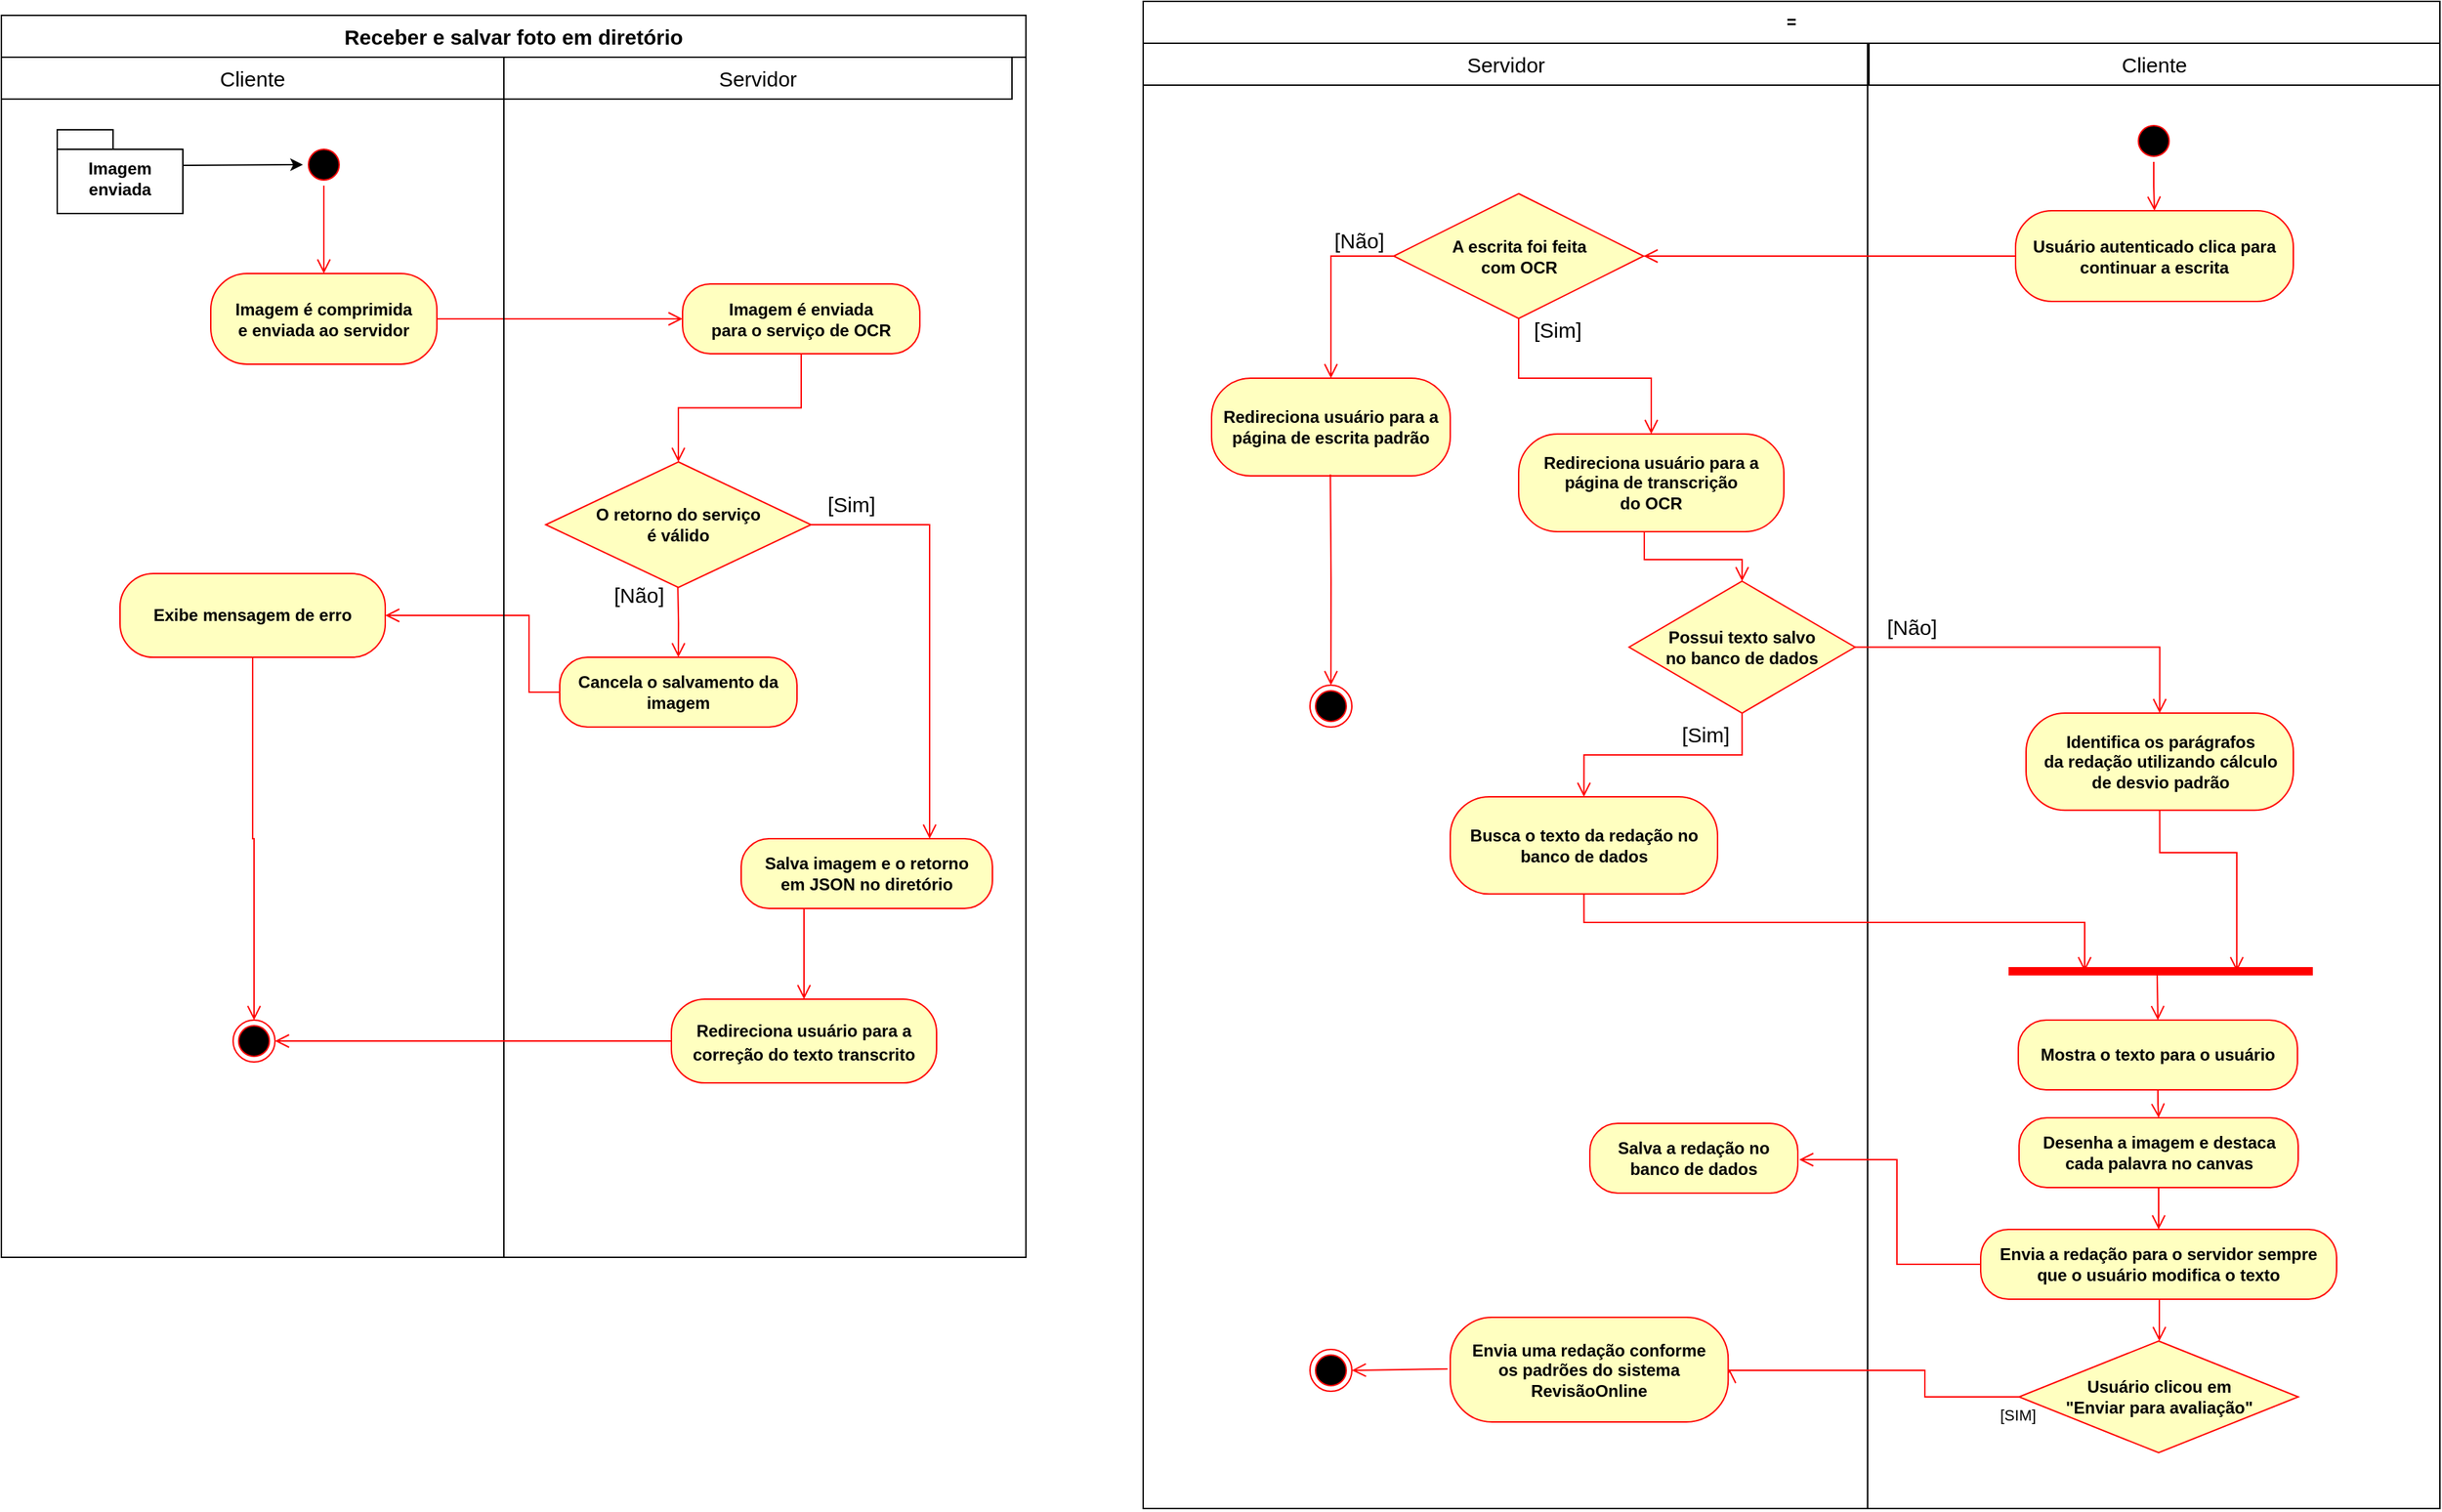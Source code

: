 <mxfile version="24.7.5">
  <diagram name="Page-1" id="BAec64L_Z81vPXz8HiST">
    <mxGraphModel dx="2025" dy="1145" grid="1" gridSize="10" guides="1" tooltips="1" connect="1" arrows="1" fold="1" page="1" pageScale="1" pageWidth="827" pageHeight="1169" math="0" shadow="0">
      <root>
        <mxCell id="0" />
        <mxCell id="1" parent="0" />
        <mxCell id="wz36yzEruvP4x7EnCw-V-7" value="&lt;font style=&quot;font-size: 15px;&quot;&gt;Receber e salvar foto em diretório&lt;/font&gt;" style="swimlane;whiteSpace=wrap;html=1;startSize=30;" parent="1" vertex="1">
          <mxGeometry x="52" y="60" width="734" height="890" as="geometry" />
        </mxCell>
        <mxCell id="wz36yzEruvP4x7EnCw-V-8" value="Imagem enviada " style="shape=folder;fontStyle=1;spacingTop=10;tabWidth=40;tabHeight=14;tabPosition=left;html=1;whiteSpace=wrap;" parent="wz36yzEruvP4x7EnCw-V-7" vertex="1">
          <mxGeometry x="40" y="82" width="90" height="60" as="geometry" />
        </mxCell>
        <mxCell id="wz36yzEruvP4x7EnCw-V-9" value="" style="ellipse;html=1;shape=startState;fillColor=#000000;strokeColor=#ff0000;" parent="wz36yzEruvP4x7EnCw-V-7" vertex="1">
          <mxGeometry x="216" y="92" width="30" height="30" as="geometry" />
        </mxCell>
        <mxCell id="wz36yzEruvP4x7EnCw-V-10" value="" style="edgeStyle=orthogonalEdgeStyle;html=1;verticalAlign=bottom;endArrow=open;endSize=8;strokeColor=#ff0000;rounded=0;" parent="wz36yzEruvP4x7EnCw-V-7" source="wz36yzEruvP4x7EnCw-V-9" edge="1">
          <mxGeometry relative="1" as="geometry">
            <mxPoint x="231" y="185" as="targetPoint" />
          </mxGeometry>
        </mxCell>
        <mxCell id="wz36yzEruvP4x7EnCw-V-11" value="&lt;div&gt;&lt;font size=&quot;1&quot;&gt;&lt;b style=&quot;font-size: 12px;&quot;&gt;Imagem é comprimida&lt;br&gt;e enviada ao servidor&lt;br&gt;&lt;/b&gt;&lt;/font&gt;&lt;/div&gt;" style="rounded=1;whiteSpace=wrap;html=1;arcSize=40;fontColor=#000000;fillColor=#ffffc0;strokeColor=#ff0000;" parent="wz36yzEruvP4x7EnCw-V-7" vertex="1">
          <mxGeometry x="150" y="185" width="162" height="65" as="geometry" />
        </mxCell>
        <mxCell id="wz36yzEruvP4x7EnCw-V-12" value="" style="edgeStyle=orthogonalEdgeStyle;html=1;verticalAlign=bottom;endArrow=open;endSize=8;strokeColor=#ff0000;rounded=0;entryX=0;entryY=0.5;entryDx=0;entryDy=0;" parent="wz36yzEruvP4x7EnCw-V-7" source="wz36yzEruvP4x7EnCw-V-11" edge="1" target="wz36yzEruvP4x7EnCw-V-16">
          <mxGeometry relative="1" as="geometry">
            <mxPoint x="490" y="240" as="targetPoint" />
          </mxGeometry>
        </mxCell>
        <mxCell id="wz36yzEruvP4x7EnCw-V-14" value="" style="endArrow=classic;html=1;rounded=0;entryX=0;entryY=0.5;entryDx=0;entryDy=0;exitX=0;exitY=0;exitDx=90;exitDy=25.5;exitPerimeter=0;" parent="wz36yzEruvP4x7EnCw-V-7" source="wz36yzEruvP4x7EnCw-V-8" target="wz36yzEruvP4x7EnCw-V-9" edge="1">
          <mxGeometry width="50" height="50" relative="1" as="geometry">
            <mxPoint x="284" y="109.23" as="sourcePoint" />
            <mxPoint x="364" y="109.23" as="targetPoint" />
          </mxGeometry>
        </mxCell>
        <mxCell id="wz36yzEruvP4x7EnCw-V-16" value="&lt;font style=&quot;font-size: 12px;&quot;&gt;&lt;b&gt;Imagem é enviada &lt;br&gt;para o serviço de OCR&lt;/b&gt;&lt;/font&gt;" style="rounded=1;whiteSpace=wrap;html=1;arcSize=40;fontColor=#000000;fillColor=#ffffc0;strokeColor=#ff0000;" parent="wz36yzEruvP4x7EnCw-V-7" vertex="1">
          <mxGeometry x="488" y="192.5" width="170" height="50" as="geometry" />
        </mxCell>
        <mxCell id="wz36yzEruvP4x7EnCw-V-21" value="&lt;b&gt;Cancela o salvamento da imagem&lt;br&gt;&lt;/b&gt;" style="rounded=1;whiteSpace=wrap;html=1;arcSize=40;fontColor=#000000;fillColor=#ffffc0;strokeColor=#ff0000;" parent="wz36yzEruvP4x7EnCw-V-7" vertex="1">
          <mxGeometry x="400" y="460" width="170" height="50" as="geometry" />
        </mxCell>
        <mxCell id="wz36yzEruvP4x7EnCw-V-22" value="&lt;b&gt;Exibe mensagem de erro&lt;/b&gt;" style="rounded=1;whiteSpace=wrap;html=1;arcSize=40;fontColor=#000000;fillColor=#ffffc0;strokeColor=#ff0000;" parent="wz36yzEruvP4x7EnCw-V-7" vertex="1">
          <mxGeometry x="85" y="400" width="190" height="60" as="geometry" />
        </mxCell>
        <mxCell id="wz36yzEruvP4x7EnCw-V-23" value="" style="edgeStyle=orthogonalEdgeStyle;html=1;verticalAlign=bottom;endArrow=open;endSize=8;strokeColor=#ff0000;rounded=0;exitX=0;exitY=0.5;exitDx=0;exitDy=0;entryX=1;entryY=0.5;entryDx=0;entryDy=0;" parent="wz36yzEruvP4x7EnCw-V-7" source="wz36yzEruvP4x7EnCw-V-21" target="wz36yzEruvP4x7EnCw-V-22" edge="1">
          <mxGeometry relative="1" as="geometry">
            <mxPoint x="820" y="465" as="targetPoint" />
            <Array as="points">
              <mxPoint x="378" y="485" />
              <mxPoint x="378" y="430" />
            </Array>
          </mxGeometry>
        </mxCell>
        <mxCell id="wz36yzEruvP4x7EnCw-V-51" value="" style="ellipse;html=1;shape=endState;fillColor=#000000;strokeColor=#ff0000;" parent="wz36yzEruvP4x7EnCw-V-7" vertex="1">
          <mxGeometry x="166" y="720" width="30" height="30" as="geometry" />
        </mxCell>
        <mxCell id="wz36yzEruvP4x7EnCw-V-54" value="&lt;font style=&quot;font-size: 15px;&quot;&gt;Cliente&lt;/font&gt;" style="html=1;whiteSpace=wrap;" parent="wz36yzEruvP4x7EnCw-V-7" vertex="1">
          <mxGeometry y="30" width="360" height="30" as="geometry" />
        </mxCell>
        <mxCell id="wz36yzEruvP4x7EnCw-V-55" value="&lt;font style=&quot;font-size: 15px;&quot;&gt;Servidor&lt;/font&gt;" style="html=1;whiteSpace=wrap;" parent="wz36yzEruvP4x7EnCw-V-7" vertex="1">
          <mxGeometry x="360" y="30" width="364" height="30" as="geometry" />
        </mxCell>
        <mxCell id="wz36yzEruvP4x7EnCw-V-56" value="" style="endArrow=none;html=1;rounded=0;entryX=1;entryY=0.5;entryDx=0;entryDy=0;" parent="wz36yzEruvP4x7EnCw-V-7" edge="1">
          <mxGeometry width="50" height="50" relative="1" as="geometry">
            <mxPoint x="360" y="890" as="sourcePoint" />
            <mxPoint x="360" y="45" as="targetPoint" />
          </mxGeometry>
        </mxCell>
        <mxCell id="wz36yzEruvP4x7EnCw-V-64" value="" style="edgeStyle=orthogonalEdgeStyle;html=1;verticalAlign=bottom;endArrow=open;endSize=8;strokeColor=#ff0000;rounded=0;exitX=0.5;exitY=1;exitDx=0;exitDy=0;entryX=0.5;entryY=0;entryDx=0;entryDy=0;" parent="wz36yzEruvP4x7EnCw-V-7" source="wz36yzEruvP4x7EnCw-V-22" target="wz36yzEruvP4x7EnCw-V-51" edge="1">
          <mxGeometry relative="1" as="geometry">
            <mxPoint x="554.38" y="800" as="targetPoint" />
            <mxPoint x="554.38" y="665" as="sourcePoint" />
          </mxGeometry>
        </mxCell>
        <mxCell id="D2q2hoNaxWQnG8xuTikW-53" value="&lt;font style=&quot;font-size: 12px;&quot;&gt;&lt;b&gt;O retorno do serviço&lt;br&gt; é válido&lt;/b&gt;&lt;/font&gt;" style="rhombus;whiteSpace=wrap;html=1;fontColor=#000000;fillColor=#ffffc0;strokeColor=#ff0000;" vertex="1" parent="wz36yzEruvP4x7EnCw-V-7">
          <mxGeometry x="390" y="320" width="190" height="90" as="geometry" />
        </mxCell>
        <mxCell id="D2q2hoNaxWQnG8xuTikW-55" value="" style="edgeStyle=orthogonalEdgeStyle;html=1;verticalAlign=bottom;endArrow=open;endSize=8;strokeColor=#ff0000;rounded=0;exitX=0.5;exitY=1;exitDx=0;exitDy=0;entryX=0.5;entryY=0;entryDx=0;entryDy=0;" edge="1" parent="wz36yzEruvP4x7EnCw-V-7" source="wz36yzEruvP4x7EnCw-V-16" target="D2q2hoNaxWQnG8xuTikW-53">
          <mxGeometry relative="1" as="geometry">
            <mxPoint x="541.7" y="370" as="targetPoint" />
            <mxPoint x="541.7" y="310" as="sourcePoint" />
          </mxGeometry>
        </mxCell>
        <mxCell id="D2q2hoNaxWQnG8xuTikW-56" value="&lt;font style=&quot;font-size: 15px;&quot;&gt;[&lt;/font&gt;&lt;font style=&quot;font-size: 15px;&quot;&gt;Não]&lt;/font&gt;" style="edgeStyle=orthogonalEdgeStyle;html=1;align=left;verticalAlign=top;endArrow=open;endSize=8;strokeColor=#ff0000;rounded=0;entryX=0.5;entryY=0;entryDx=0;entryDy=0;" edge="1" parent="wz36yzEruvP4x7EnCw-V-7" target="wz36yzEruvP4x7EnCw-V-21">
          <mxGeometry x="-1" y="-48" relative="1" as="geometry">
            <mxPoint x="484.63" y="480" as="targetPoint" />
            <mxPoint y="-11" as="offset" />
            <mxPoint x="484.63" y="410" as="sourcePoint" />
          </mxGeometry>
        </mxCell>
        <mxCell id="D2q2hoNaxWQnG8xuTikW-57" value="&lt;font style=&quot;font-size: 15px;&quot;&gt;[&lt;/font&gt;&lt;font style=&quot;font-size: 15px;&quot;&gt;Sim]&lt;/font&gt;" style="edgeStyle=orthogonalEdgeStyle;html=1;align=left;verticalAlign=top;endArrow=open;endSize=8;strokeColor=#ff0000;rounded=0;entryX=0.75;entryY=0;entryDx=0;entryDy=0;exitX=1;exitY=0.5;exitDx=0;exitDy=0;" edge="1" parent="wz36yzEruvP4x7EnCw-V-7" target="D2q2hoNaxWQnG8xuTikW-58" source="D2q2hoNaxWQnG8xuTikW-53">
          <mxGeometry x="-0.939" y="30" relative="1" as="geometry">
            <mxPoint x="570" y="615" as="targetPoint" />
            <mxPoint as="offset" />
            <mxPoint x="621" y="520" as="sourcePoint" />
          </mxGeometry>
        </mxCell>
        <mxCell id="D2q2hoNaxWQnG8xuTikW-58" value="&lt;b&gt;Salva imagem e o retorno &lt;br&gt;em JSON no diretório&lt;br&gt;&lt;/b&gt;" style="rounded=1;whiteSpace=wrap;html=1;arcSize=40;fontColor=#000000;fillColor=#ffffc0;strokeColor=#ff0000;" vertex="1" parent="wz36yzEruvP4x7EnCw-V-7">
          <mxGeometry x="530" y="590" width="180" height="50" as="geometry" />
        </mxCell>
        <mxCell id="D2q2hoNaxWQnG8xuTikW-59" value="" style="edgeStyle=orthogonalEdgeStyle;html=1;verticalAlign=bottom;endArrow=open;endSize=8;strokeColor=#ff0000;rounded=0;exitX=0.25;exitY=1;exitDx=0;exitDy=0;entryX=0.5;entryY=0;entryDx=0;entryDy=0;" edge="1" parent="wz36yzEruvP4x7EnCw-V-7" source="D2q2hoNaxWQnG8xuTikW-58" target="D2q2hoNaxWQnG8xuTikW-60">
          <mxGeometry relative="1" as="geometry">
            <mxPoint x="601" y="705" as="targetPoint" />
          </mxGeometry>
        </mxCell>
        <mxCell id="D2q2hoNaxWQnG8xuTikW-60" value="&lt;font style=&quot;font-size: 14px;&quot;&gt;&lt;b style=&quot;font-size: 12px;&quot;&gt;&lt;font style=&quot;font-size: 12px;&quot;&gt;Redireciona usuário para a correção do texto transcrito&lt;br&gt;&lt;/font&gt;&lt;/b&gt;&lt;/font&gt;" style="rounded=1;whiteSpace=wrap;html=1;arcSize=40;fontColor=#000000;fillColor=#ffffc0;strokeColor=#ff0000;" vertex="1" parent="wz36yzEruvP4x7EnCw-V-7">
          <mxGeometry x="480" y="705" width="190" height="60" as="geometry" />
        </mxCell>
        <mxCell id="D2q2hoNaxWQnG8xuTikW-61" value="" style="edgeStyle=orthogonalEdgeStyle;html=1;verticalAlign=bottom;endArrow=open;endSize=8;strokeColor=#ff0000;rounded=0;exitX=0;exitY=0.5;exitDx=0;exitDy=0;entryX=1;entryY=0.5;entryDx=0;entryDy=0;" edge="1" parent="wz36yzEruvP4x7EnCw-V-7" source="D2q2hoNaxWQnG8xuTikW-60" target="wz36yzEruvP4x7EnCw-V-51">
          <mxGeometry relative="1" as="geometry">
            <mxPoint x="401" y="755" as="targetPoint" />
            <mxPoint x="401" y="710" as="sourcePoint" />
          </mxGeometry>
        </mxCell>
        <mxCell id="wz36yzEruvP4x7EnCw-V-28" value="=" style="swimlane;whiteSpace=wrap;html=1;startSize=30;" parent="1" vertex="1">
          <mxGeometry x="870" y="50" width="929" height="1080" as="geometry" />
        </mxCell>
        <mxCell id="wz36yzEruvP4x7EnCw-V-30" value="" style="ellipse;html=1;shape=startState;fillColor=#000000;strokeColor=#ff0000;" parent="wz36yzEruvP4x7EnCw-V-28" vertex="1">
          <mxGeometry x="709" y="85" width="30" height="30" as="geometry" />
        </mxCell>
        <mxCell id="wz36yzEruvP4x7EnCw-V-31" value="" style="edgeStyle=orthogonalEdgeStyle;html=1;verticalAlign=bottom;endArrow=open;endSize=8;strokeColor=#ff0000;rounded=0;exitX=0.5;exitY=1;exitDx=0;exitDy=0;entryX=0.5;entryY=0;entryDx=0;entryDy=0;" parent="wz36yzEruvP4x7EnCw-V-28" source="wz36yzEruvP4x7EnCw-V-30" target="wz36yzEruvP4x7EnCw-V-32" edge="1">
          <mxGeometry relative="1" as="geometry">
            <mxPoint x="385" y="185" as="targetPoint" />
          </mxGeometry>
        </mxCell>
        <mxCell id="wz36yzEruvP4x7EnCw-V-32" value="&lt;b&gt;Usuário autenticado clica para continuar a escrita&lt;br&gt;&lt;/b&gt;" style="rounded=1;whiteSpace=wrap;html=1;arcSize=40;fontColor=#000000;fillColor=#ffffc0;strokeColor=#ff0000;" parent="wz36yzEruvP4x7EnCw-V-28" vertex="1">
          <mxGeometry x="625" y="150" width="199" height="65" as="geometry" />
        </mxCell>
        <mxCell id="wz36yzEruvP4x7EnCw-V-47" value="&lt;font style=&quot;font-size: 15px;&quot;&gt;Servidor&lt;/font&gt;" style="html=1;whiteSpace=wrap;" parent="wz36yzEruvP4x7EnCw-V-28" vertex="1">
          <mxGeometry y="30" width="520" height="30" as="geometry" />
        </mxCell>
        <mxCell id="wz36yzEruvP4x7EnCw-V-48" value="&lt;font style=&quot;font-size: 15px;&quot;&gt;Cliente&lt;/font&gt;" style="html=1;whiteSpace=wrap;" parent="wz36yzEruvP4x7EnCw-V-28" vertex="1">
          <mxGeometry x="520" y="30" width="409" height="30" as="geometry" />
        </mxCell>
        <mxCell id="wz36yzEruvP4x7EnCw-V-50" value="" style="endArrow=none;html=1;rounded=0;entryX=0;entryY=0;entryDx=0;entryDy=0;" parent="wz36yzEruvP4x7EnCw-V-28" edge="1">
          <mxGeometry width="50" height="50" relative="1" as="geometry">
            <mxPoint x="519" y="1080" as="sourcePoint" />
            <mxPoint x="519.0" y="30.0" as="targetPoint" />
          </mxGeometry>
        </mxCell>
        <mxCell id="wz36yzEruvP4x7EnCw-V-43" value="&lt;b&gt;Redireciona usuário para a página de escrita padrão&lt;br&gt;&lt;/b&gt;" style="rounded=1;whiteSpace=wrap;html=1;arcSize=40;fontColor=#000000;fillColor=#ffffc0;strokeColor=#ff0000;" parent="wz36yzEruvP4x7EnCw-V-28" vertex="1">
          <mxGeometry x="49" y="270" width="171" height="70" as="geometry" />
        </mxCell>
        <mxCell id="wz36yzEruvP4x7EnCw-V-61" value="&lt;font style=&quot;font-size: 15px;&quot;&gt;[Não]&lt;/font&gt;" style="edgeStyle=orthogonalEdgeStyle;html=1;align=left;verticalAlign=bottom;endArrow=open;endSize=8;strokeColor=#ff0000;rounded=0;exitX=0;exitY=0.5;exitDx=0;exitDy=0;entryX=0.5;entryY=0;entryDx=0;entryDy=0;" parent="wz36yzEruvP4x7EnCw-V-28" edge="1" target="wz36yzEruvP4x7EnCw-V-43">
          <mxGeometry x="-0.321" relative="1" as="geometry">
            <mxPoint x="133" y="230" as="targetPoint" />
            <mxPoint x="179.5" y="182.5" as="sourcePoint" />
            <mxPoint as="offset" />
            <Array as="points">
              <mxPoint x="135" y="183" />
            </Array>
          </mxGeometry>
        </mxCell>
        <mxCell id="wz36yzEruvP4x7EnCw-V-62" value="&lt;font style=&quot;font-size: 15px;&quot;&gt;[Sim]&lt;/font&gt;" style="edgeStyle=orthogonalEdgeStyle;html=1;align=left;verticalAlign=top;endArrow=open;endSize=8;strokeColor=#ff0000;rounded=0;exitX=0.5;exitY=1;exitDx=0;exitDy=0;entryX=0.5;entryY=0;entryDx=0;entryDy=0;" parent="wz36yzEruvP4x7EnCw-V-28" edge="1" target="D2q2hoNaxWQnG8xuTikW-1">
          <mxGeometry x="-1" y="12" relative="1" as="geometry">
            <mxPoint x="344" y="290" as="targetPoint" />
            <mxPoint x="269.0" y="227.25" as="sourcePoint" />
            <Array as="points">
              <mxPoint x="269" y="270" />
              <mxPoint x="364" y="270" />
            </Array>
            <mxPoint x="-3" y="-7" as="offset" />
          </mxGeometry>
        </mxCell>
        <mxCell id="wz36yzEruvP4x7EnCw-V-65" value="" style="edgeStyle=orthogonalEdgeStyle;html=1;align=left;verticalAlign=top;endArrow=open;endSize=8;strokeColor=#ff0000;rounded=0;exitX=0.5;exitY=1;exitDx=0;exitDy=0;entryX=0.5;entryY=0;entryDx=0;entryDy=0;" parent="wz36yzEruvP4x7EnCw-V-28" edge="1" target="wz36yzEruvP4x7EnCw-V-66">
          <mxGeometry x="-1" y="12" relative="1" as="geometry">
            <mxPoint x="134.87" y="421" as="targetPoint" />
            <mxPoint x="134.12" y="339" as="sourcePoint" />
            <mxPoint x="-3" y="-7" as="offset" />
          </mxGeometry>
        </mxCell>
        <mxCell id="wz36yzEruvP4x7EnCw-V-66" value="" style="ellipse;html=1;shape=endState;fillColor=#000000;strokeColor=#ff0000;" parent="wz36yzEruvP4x7EnCw-V-28" vertex="1">
          <mxGeometry x="119.5" y="490" width="30" height="30" as="geometry" />
        </mxCell>
        <mxCell id="D2q2hoNaxWQnG8xuTikW-1" value="&lt;b&gt;Redireciona usuário para a página de transcrição &lt;br&gt;do OCR&lt;br&gt;&lt;/b&gt;" style="rounded=1;whiteSpace=wrap;html=1;arcSize=40;fontColor=#000000;fillColor=#ffffc0;strokeColor=#ff0000;" vertex="1" parent="wz36yzEruvP4x7EnCw-V-28">
          <mxGeometry x="269" y="310" width="190" height="70" as="geometry" />
        </mxCell>
        <mxCell id="D2q2hoNaxWQnG8xuTikW-4" value="&lt;b&gt;Busca o texto da redação no banco de dados&lt;br&gt;&lt;/b&gt;" style="rounded=1;whiteSpace=wrap;html=1;arcSize=40;fontColor=#000000;fillColor=#ffffc0;strokeColor=#ff0000;" vertex="1" parent="wz36yzEruvP4x7EnCw-V-28">
          <mxGeometry x="220" y="570" width="191.5" height="69.64" as="geometry" />
        </mxCell>
        <mxCell id="wz36yzEruvP4x7EnCw-V-63" value="&lt;b&gt;A escrita foi feita &lt;br&gt;com OCR&lt;/b&gt;" style="rhombus;whiteSpace=wrap;html=1;fontColor=#000000;fillColor=#ffffc0;strokeColor=#ff0000;" parent="wz36yzEruvP4x7EnCw-V-28" vertex="1">
          <mxGeometry x="179.5" y="137.75" width="179" height="89.5" as="geometry" />
        </mxCell>
        <mxCell id="wz36yzEruvP4x7EnCw-V-33" value="" style="edgeStyle=orthogonalEdgeStyle;html=1;verticalAlign=bottom;endArrow=open;endSize=8;strokeColor=#ff0000;rounded=0;entryX=1;entryY=0.5;entryDx=0;entryDy=0;" parent="wz36yzEruvP4x7EnCw-V-28" source="wz36yzEruvP4x7EnCw-V-32" target="wz36yzEruvP4x7EnCw-V-63" edge="1">
          <mxGeometry relative="1" as="geometry">
            <mxPoint x="325" y="182.5" as="targetPoint" />
          </mxGeometry>
        </mxCell>
        <mxCell id="D2q2hoNaxWQnG8xuTikW-9" value="" style="edgeStyle=orthogonalEdgeStyle;html=1;align=left;verticalAlign=top;endArrow=open;endSize=8;strokeColor=#ff0000;rounded=0;exitX=0.5;exitY=1;exitDx=0;exitDy=0;entryX=0.5;entryY=0;entryDx=0;entryDy=0;" edge="1" parent="wz36yzEruvP4x7EnCw-V-28" target="D2q2hoNaxWQnG8xuTikW-21">
          <mxGeometry x="-1" y="12" relative="1" as="geometry">
            <mxPoint x="363" y="410" as="targetPoint" />
            <mxPoint x="363.84" y="380" as="sourcePoint" />
            <mxPoint x="-3" y="-7" as="offset" />
            <Array as="points">
              <mxPoint x="359" y="380" />
              <mxPoint x="359" y="400" />
              <mxPoint x="429" y="400" />
            </Array>
          </mxGeometry>
        </mxCell>
        <mxCell id="D2q2hoNaxWQnG8xuTikW-21" value="&lt;b&gt;Possui texto salvo&lt;br&gt; no banco de dados&lt;/b&gt;" style="rhombus;whiteSpace=wrap;html=1;fontColor=#000000;fillColor=#ffffc0;strokeColor=#ff0000;" vertex="1" parent="wz36yzEruvP4x7EnCw-V-28">
          <mxGeometry x="348.13" y="415.5" width="161.87" height="94.5" as="geometry" />
        </mxCell>
        <mxCell id="D2q2hoNaxWQnG8xuTikW-22" value="&lt;font style=&quot;font-size: 15px;&quot;&gt;[Não]&lt;/font&gt;" style="edgeStyle=orthogonalEdgeStyle;html=1;align=left;verticalAlign=bottom;endArrow=open;endSize=8;strokeColor=#ff0000;rounded=0;entryX=0.5;entryY=0;entryDx=0;entryDy=0;exitX=1;exitY=0.5;exitDx=0;exitDy=0;" edge="1" parent="wz36yzEruvP4x7EnCw-V-28" source="D2q2hoNaxWQnG8xuTikW-21" target="D2q2hoNaxWQnG8xuTikW-25">
          <mxGeometry x="-0.843" y="3" relative="1" as="geometry">
            <mxPoint x="509" y="430" as="targetPoint" />
            <mxPoint as="offset" />
          </mxGeometry>
        </mxCell>
        <mxCell id="D2q2hoNaxWQnG8xuTikW-23" value="&lt;font style=&quot;font-size: 15px;&quot;&gt;[Sim]&lt;/font&gt;" style="edgeStyle=orthogonalEdgeStyle;html=1;align=left;verticalAlign=top;endArrow=open;endSize=8;strokeColor=#ff0000;rounded=0;entryX=0.5;entryY=0;entryDx=0;entryDy=0;exitX=0.5;exitY=1;exitDx=0;exitDy=0;" edge="1" parent="wz36yzEruvP4x7EnCw-V-28" source="D2q2hoNaxWQnG8xuTikW-21" target="D2q2hoNaxWQnG8xuTikW-4">
          <mxGeometry x="-0.137" y="-30" relative="1" as="geometry">
            <mxPoint x="369" y="510" as="targetPoint" />
            <mxPoint as="offset" />
          </mxGeometry>
        </mxCell>
        <mxCell id="D2q2hoNaxWQnG8xuTikW-25" value="&lt;b&gt;Identifica os parágrafos &lt;br&gt;da redação utilizando cálculo&lt;br&gt; de desvio padrão&lt;br&gt;&lt;/b&gt;" style="rounded=1;whiteSpace=wrap;html=1;arcSize=40;fontColor=#000000;fillColor=#ffffc0;strokeColor=#ff0000;" vertex="1" parent="wz36yzEruvP4x7EnCw-V-28">
          <mxGeometry x="632.5" y="510.0" width="191.5" height="69.64" as="geometry" />
        </mxCell>
        <mxCell id="D2q2hoNaxWQnG8xuTikW-13" value="&lt;b&gt;Mostra o texto para o usuário&lt;br&gt;&lt;/b&gt;" style="rounded=1;whiteSpace=wrap;html=1;arcSize=40;fontColor=#000000;fillColor=#ffffc0;strokeColor=#ff0000;" vertex="1" parent="wz36yzEruvP4x7EnCw-V-28">
          <mxGeometry x="626.95" y="730" width="200" height="50" as="geometry" />
        </mxCell>
        <mxCell id="D2q2hoNaxWQnG8xuTikW-20" value="" style="edgeStyle=orthogonalEdgeStyle;html=1;align=left;verticalAlign=top;endArrow=open;endSize=8;strokeColor=#ff0000;rounded=0;exitX=0.5;exitY=1;exitDx=0;exitDy=0;entryX=0.75;entryY=0.5;entryDx=0;entryDy=0;entryPerimeter=0;" edge="1" parent="wz36yzEruvP4x7EnCw-V-28" source="D2q2hoNaxWQnG8xuTikW-25" target="D2q2hoNaxWQnG8xuTikW-27">
          <mxGeometry x="-1" relative="1" as="geometry">
            <mxPoint x="822.95" y="770" as="targetPoint" />
            <mxPoint x="822.95" y="720" as="sourcePoint" />
            <Array as="points">
              <mxPoint x="728" y="610" />
              <mxPoint x="783" y="610" />
            </Array>
          </mxGeometry>
        </mxCell>
        <mxCell id="D2q2hoNaxWQnG8xuTikW-27" value="" style="shape=line;html=1;strokeWidth=6;strokeColor=#ff0000;" vertex="1" parent="wz36yzEruvP4x7EnCw-V-28">
          <mxGeometry x="620" y="690" width="217.95" height="10" as="geometry" />
        </mxCell>
        <mxCell id="D2q2hoNaxWQnG8xuTikW-30" value="" style="edgeStyle=orthogonalEdgeStyle;html=1;align=left;verticalAlign=top;endArrow=open;endSize=8;strokeColor=#ff0000;rounded=0;entryX=0.5;entryY=0;entryDx=0;entryDy=0;" edge="1" parent="wz36yzEruvP4x7EnCw-V-28" target="D2q2hoNaxWQnG8xuTikW-13">
          <mxGeometry x="-1" relative="1" as="geometry">
            <mxPoint x="726.95" y="730" as="targetPoint" />
            <mxPoint x="726.45" y="698" as="sourcePoint" />
          </mxGeometry>
        </mxCell>
        <mxCell id="D2q2hoNaxWQnG8xuTikW-26" value="" style="edgeStyle=orthogonalEdgeStyle;html=1;align=left;verticalAlign=top;endArrow=open;endSize=8;strokeColor=#ff0000;rounded=0;exitX=0.5;exitY=1;exitDx=0;exitDy=0;entryX=0.25;entryY=0.5;entryDx=0;entryDy=0;entryPerimeter=0;" edge="1" parent="wz36yzEruvP4x7EnCw-V-28" source="D2q2hoNaxWQnG8xuTikW-4" target="D2q2hoNaxWQnG8xuTikW-27">
          <mxGeometry x="-1" relative="1" as="geometry">
            <mxPoint x="583.95" y="770" as="targetPoint" />
            <mxPoint x="583.95" y="720" as="sourcePoint" />
            <Array as="points">
              <mxPoint x="316" y="660" />
              <mxPoint x="675" y="660" />
            </Array>
          </mxGeometry>
        </mxCell>
        <mxCell id="D2q2hoNaxWQnG8xuTikW-31" value="&lt;b&gt;Desenha a imagem e destaca &lt;br&gt;cada palavra no canvas&lt;br&gt;&lt;/b&gt;" style="rounded=1;whiteSpace=wrap;html=1;arcSize=40;fontColor=#000000;fillColor=#ffffc0;strokeColor=#ff0000;" vertex="1" parent="wz36yzEruvP4x7EnCw-V-28">
          <mxGeometry x="627.5" y="800" width="200" height="50" as="geometry" />
        </mxCell>
        <mxCell id="D2q2hoNaxWQnG8xuTikW-35" value="" style="edgeStyle=orthogonalEdgeStyle;html=1;align=left;verticalAlign=top;endArrow=open;endSize=8;strokeColor=#ff0000;rounded=0;entryX=0.5;entryY=0;entryDx=0;entryDy=0;exitX=0.5;exitY=1;exitDx=0;exitDy=0;" edge="1" parent="wz36yzEruvP4x7EnCw-V-28" source="D2q2hoNaxWQnG8xuTikW-13" target="D2q2hoNaxWQnG8xuTikW-31">
          <mxGeometry x="-1" relative="1" as="geometry">
            <mxPoint x="726.95" y="810" as="targetPoint" />
            <mxPoint x="726.45" y="778" as="sourcePoint" />
          </mxGeometry>
        </mxCell>
        <mxCell id="D2q2hoNaxWQnG8xuTikW-45" value="&lt;b&gt;Salva a redação no banco de dados&lt;br&gt;&lt;/b&gt;" style="rounded=1;whiteSpace=wrap;html=1;arcSize=40;fontColor=#000000;fillColor=#ffffc0;strokeColor=#ff0000;" vertex="1" parent="wz36yzEruvP4x7EnCw-V-28">
          <mxGeometry x="320" y="804" width="149" height="50" as="geometry" />
        </mxCell>
        <mxCell id="D2q2hoNaxWQnG8xuTikW-46" value="&lt;b&gt;Usuário clicou em&lt;br&gt;&quot;Enviar para avaliação&quot;&lt;/b&gt;" style="rhombus;whiteSpace=wrap;html=1;fontColor=#000000;fillColor=#ffffc0;strokeColor=#ff0000;" vertex="1" parent="wz36yzEruvP4x7EnCw-V-28">
          <mxGeometry x="627.5" y="960" width="200" height="80" as="geometry" />
        </mxCell>
        <mxCell id="D2q2hoNaxWQnG8xuTikW-48" value="[SIM]" style="edgeStyle=orthogonalEdgeStyle;html=1;align=left;verticalAlign=top;endArrow=open;endSize=8;strokeColor=#ff0000;rounded=0;exitX=0;exitY=0.5;exitDx=0;exitDy=0;" edge="1" source="D2q2hoNaxWQnG8xuTikW-46" parent="wz36yzEruvP4x7EnCw-V-28">
          <mxGeometry x="-0.86" relative="1" as="geometry">
            <mxPoint x="420" y="980" as="targetPoint" />
            <Array as="points">
              <mxPoint x="560" y="1000" />
              <mxPoint x="560" y="981" />
              <mxPoint x="420" y="981" />
            </Array>
            <mxPoint as="offset" />
          </mxGeometry>
        </mxCell>
        <mxCell id="D2q2hoNaxWQnG8xuTikW-50" value="&lt;b&gt;Envia uma redação conforme&lt;br&gt; os padrões do sistema RevisãoOnline&lt;/b&gt;" style="rounded=1;whiteSpace=wrap;html=1;arcSize=40;fontColor=#000000;fillColor=#ffffc0;strokeColor=#ff0000;" vertex="1" parent="wz36yzEruvP4x7EnCw-V-28">
          <mxGeometry x="220" y="943" width="199.13" height="75" as="geometry" />
        </mxCell>
        <mxCell id="D2q2hoNaxWQnG8xuTikW-37" value="" style="edgeStyle=orthogonalEdgeStyle;html=1;align=left;verticalAlign=top;endArrow=open;endSize=8;strokeColor=#ff0000;rounded=0;entryX=0.5;entryY=0;entryDx=0;entryDy=0;exitX=0.5;exitY=1;exitDx=0;exitDy=0;" edge="1" parent="1" source="D2q2hoNaxWQnG8xuTikW-31" target="D2q2hoNaxWQnG8xuTikW-38">
          <mxGeometry x="-1" relative="1" as="geometry">
            <mxPoint x="1597" y="950" as="targetPoint" />
            <mxPoint x="1596.45" y="918" as="sourcePoint" />
          </mxGeometry>
        </mxCell>
        <mxCell id="D2q2hoNaxWQnG8xuTikW-38" value="&lt;b&gt;Envia a redação para o servidor sempre&lt;br&gt; que o usuário modifica o texto&lt;br&gt;&lt;/b&gt;" style="rounded=1;whiteSpace=wrap;html=1;arcSize=40;fontColor=#000000;fillColor=#ffffc0;strokeColor=#ff0000;" vertex="1" parent="1">
          <mxGeometry x="1470" y="930" width="255" height="50" as="geometry" />
        </mxCell>
        <mxCell id="D2q2hoNaxWQnG8xuTikW-40" value="" style="edgeStyle=orthogonalEdgeStyle;html=1;align=left;verticalAlign=top;endArrow=open;endSize=8;strokeColor=#ff0000;rounded=0;exitX=0;exitY=0.5;exitDx=0;exitDy=0;" edge="1" parent="1" source="D2q2hoNaxWQnG8xuTikW-38">
          <mxGeometry x="-1" relative="1" as="geometry">
            <mxPoint x="1340" y="880" as="targetPoint" />
            <mxPoint x="1528" y="990" as="sourcePoint" />
            <Array as="points">
              <mxPoint x="1410" y="955" />
              <mxPoint x="1410" y="880" />
            </Array>
          </mxGeometry>
        </mxCell>
        <mxCell id="D2q2hoNaxWQnG8xuTikW-49" value="" style="edgeStyle=orthogonalEdgeStyle;html=1;align=left;verticalAlign=top;endArrow=open;endSize=8;strokeColor=#ff0000;rounded=0;entryX=0.5;entryY=0;entryDx=0;entryDy=0;exitX=0.5;exitY=1;exitDx=0;exitDy=0;" edge="1" parent="1">
          <mxGeometry x="-1" relative="1" as="geometry">
            <mxPoint x="1598" y="1010" as="targetPoint" />
            <mxPoint x="1598" y="980" as="sourcePoint" />
          </mxGeometry>
        </mxCell>
        <mxCell id="D2q2hoNaxWQnG8xuTikW-51" value="" style="edgeStyle=orthogonalEdgeStyle;html=1;align=left;verticalAlign=top;endArrow=open;endSize=8;strokeColor=#ff0000;rounded=0;exitX=0;exitY=0.5;exitDx=0;exitDy=0;entryX=1;entryY=0.5;entryDx=0;entryDy=0;" edge="1" parent="1" target="D2q2hoNaxWQnG8xuTikW-52">
          <mxGeometry x="-0.86" relative="1" as="geometry">
            <mxPoint x="970" y="980" as="targetPoint" />
            <mxPoint x="1088" y="1030" as="sourcePoint" />
            <mxPoint as="offset" />
          </mxGeometry>
        </mxCell>
        <mxCell id="D2q2hoNaxWQnG8xuTikW-52" value="" style="ellipse;html=1;shape=endState;fillColor=#000000;strokeColor=#ff0000;" vertex="1" parent="1">
          <mxGeometry x="989.5" y="1016" width="30" height="30" as="geometry" />
        </mxCell>
      </root>
    </mxGraphModel>
  </diagram>
</mxfile>
